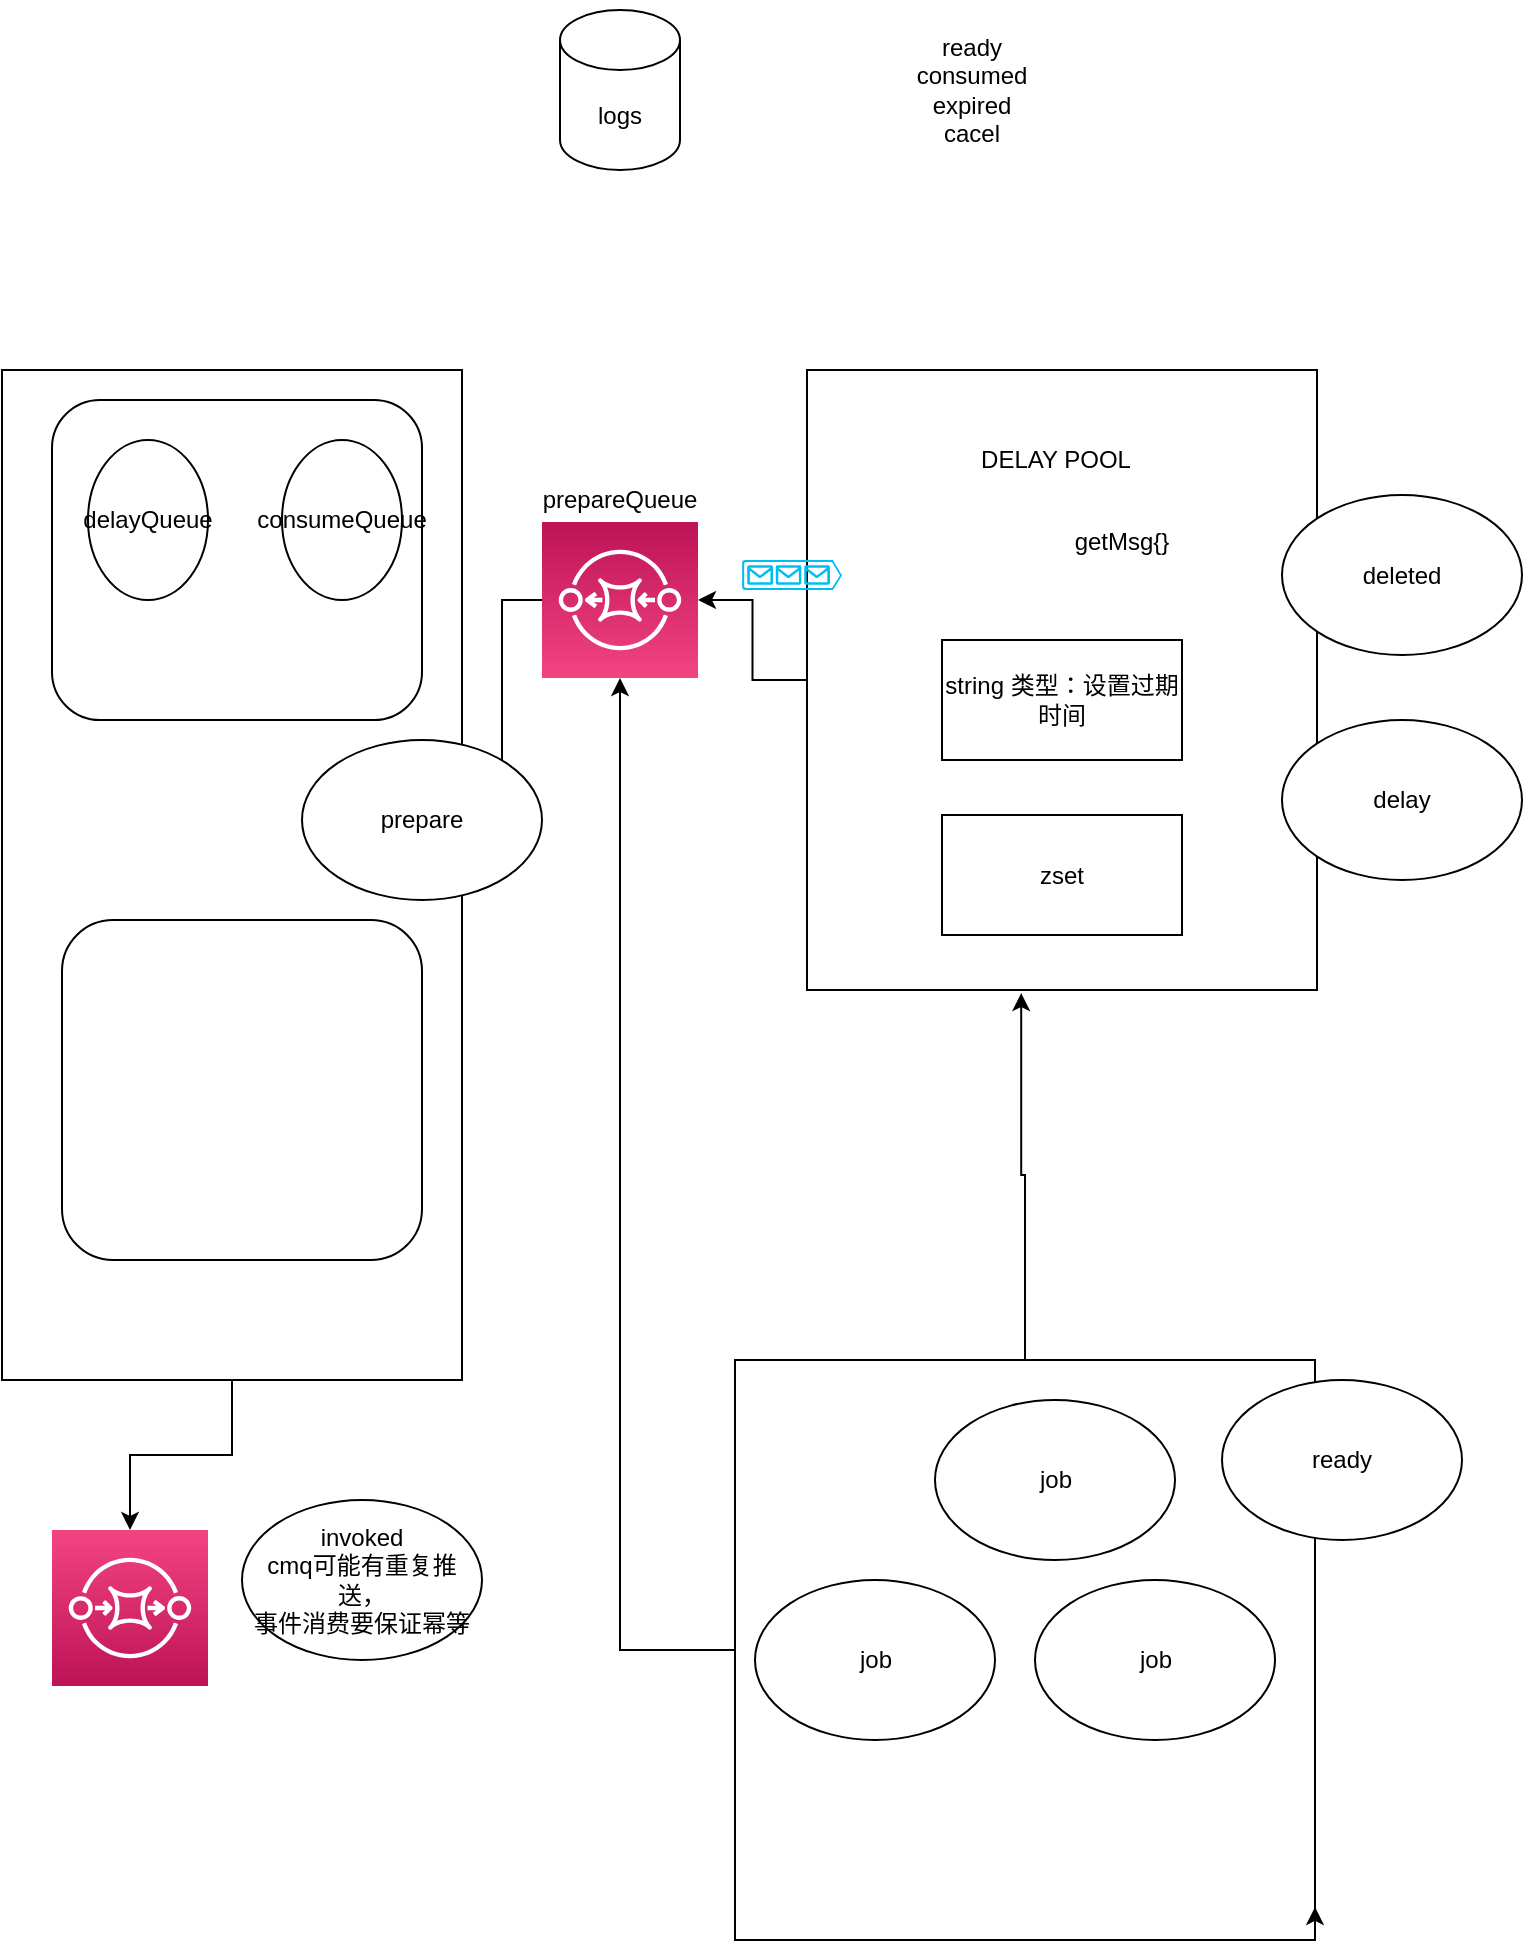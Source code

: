 <mxfile>
    <diagram id="xDz-xyIVcKuUOU71JBhZ" name="Page-1">
        <mxGraphModel dx="864" dy="1827" grid="1" gridSize="10" guides="1" tooltips="1" connect="1" arrows="1" fold="1" page="1" pageScale="1" pageWidth="827" pageHeight="1169" math="0" shadow="0">
            <root>
                <mxCell id="0"/>
                <mxCell id="1" parent="0"/>
                <mxCell id="18" style="edgeStyle=orthogonalEdgeStyle;rounded=0;orthogonalLoop=1;jettySize=auto;html=1;entryX=0;entryY=0.5;entryDx=0;entryDy=0;entryPerimeter=0;" edge="1" parent="1" source="14" target="16">
                    <mxGeometry relative="1" as="geometry"/>
                </mxCell>
                <mxCell id="14" value="" style="rounded=0;whiteSpace=wrap;html=1;" vertex="1" parent="1">
                    <mxGeometry x="562.5" y="5" width="255" height="310" as="geometry"/>
                </mxCell>
                <mxCell id="12" value="string 类型：设置过期时间" style="rounded=0;whiteSpace=wrap;html=1;" vertex="1" parent="1">
                    <mxGeometry x="630" y="140" width="120" height="60" as="geometry"/>
                </mxCell>
                <mxCell id="13" value="zset" style="rounded=0;whiteSpace=wrap;html=1;" vertex="1" parent="1">
                    <mxGeometry x="630" y="227.5" width="120" height="60" as="geometry"/>
                </mxCell>
                <mxCell id="15" value="" style="verticalLabelPosition=bottom;html=1;verticalAlign=top;align=center;strokeColor=none;fillColor=#00BEF2;shape=mxgraph.azure.queue_generic;pointerEvents=1;" vertex="1" parent="1">
                    <mxGeometry x="530" y="100" width="50" height="15" as="geometry"/>
                </mxCell>
                <mxCell id="19" style="edgeStyle=orthogonalEdgeStyle;rounded=0;orthogonalLoop=1;jettySize=auto;html=1;" edge="1" parent="1" source="16" target="20">
                    <mxGeometry relative="1" as="geometry">
                        <mxPoint x="280" y="120" as="targetPoint"/>
                    </mxGeometry>
                </mxCell>
                <mxCell id="16" value="" style="points=[[0,0,0],[0.25,0,0],[0.5,0,0],[0.75,0,0],[1,0,0],[0,1,0],[0.25,1,0],[0.5,1,0],[0.75,1,0],[1,1,0],[0,0.25,0],[0,0.5,0],[0,0.75,0],[1,0.25,0],[1,0.5,0],[1,0.75,0]];outlineConnect=0;fontColor=#232F3E;gradientColor=#F34482;gradientDirection=north;fillColor=#BC1356;strokeColor=#ffffff;dashed=0;verticalLabelPosition=bottom;verticalAlign=top;align=center;html=1;fontSize=12;fontStyle=0;aspect=fixed;shape=mxgraph.aws4.resourceIcon;resIcon=mxgraph.aws4.sqs;rotation=-180;" vertex="1" parent="1">
                    <mxGeometry x="430" y="81" width="78" height="78" as="geometry"/>
                </mxCell>
                <mxCell id="34" style="edgeStyle=orthogonalEdgeStyle;rounded=0;orthogonalLoop=1;jettySize=auto;html=1;exitX=0.5;exitY=1;exitDx=0;exitDy=0;entryX=0.5;entryY=0;entryDx=0;entryDy=0;entryPerimeter=0;" edge="1" parent="1" source="20" target="33">
                    <mxGeometry relative="1" as="geometry"/>
                </mxCell>
                <mxCell id="20" value="" style="rounded=0;whiteSpace=wrap;html=1;" vertex="1" parent="1">
                    <mxGeometry x="160" y="5" width="230" height="505" as="geometry"/>
                </mxCell>
                <mxCell id="21" value="" style="rounded=1;whiteSpace=wrap;html=1;" vertex="1" parent="1">
                    <mxGeometry x="185" y="20" width="185" height="160" as="geometry"/>
                </mxCell>
                <mxCell id="22" value="" style="rounded=1;whiteSpace=wrap;html=1;" vertex="1" parent="1">
                    <mxGeometry x="190" y="280" width="180" height="170" as="geometry"/>
                </mxCell>
                <mxCell id="30" style="edgeStyle=orthogonalEdgeStyle;rounded=0;orthogonalLoop=1;jettySize=auto;html=1;entryX=0.42;entryY=1.005;entryDx=0;entryDy=0;entryPerimeter=0;" edge="1" parent="1" source="23" target="14">
                    <mxGeometry relative="1" as="geometry"/>
                </mxCell>
                <mxCell id="49" style="edgeStyle=orthogonalEdgeStyle;rounded=0;orthogonalLoop=1;jettySize=auto;html=1;entryX=0.5;entryY=0;entryDx=0;entryDy=0;entryPerimeter=0;" edge="1" parent="1" source="23" target="16">
                    <mxGeometry relative="1" as="geometry">
                        <mxPoint x="480" y="230" as="targetPoint"/>
                    </mxGeometry>
                </mxCell>
                <mxCell id="23" value="" style="whiteSpace=wrap;html=1;aspect=fixed;" vertex="1" parent="1">
                    <mxGeometry x="526.5" y="500" width="290" height="290" as="geometry"/>
                </mxCell>
                <mxCell id="25" value="job" style="ellipse;whiteSpace=wrap;html=1;" vertex="1" parent="1">
                    <mxGeometry x="536.5" y="610" width="120" height="80" as="geometry"/>
                </mxCell>
                <mxCell id="26" value="job" style="ellipse;whiteSpace=wrap;html=1;" vertex="1" parent="1">
                    <mxGeometry x="626.5" y="520" width="120" height="80" as="geometry"/>
                </mxCell>
                <mxCell id="27" value="job" style="ellipse;whiteSpace=wrap;html=1;" vertex="1" parent="1">
                    <mxGeometry x="676.5" y="610" width="120" height="80" as="geometry"/>
                </mxCell>
                <mxCell id="33" value="" style="points=[[0,0,0],[0.25,0,0],[0.5,0,0],[0.75,0,0],[1,0,0],[0,1,0],[0.25,1,0],[0.5,1,0],[0.75,1,0],[1,1,0],[0,0.25,0],[0,0.5,0],[0,0.75,0],[1,0.25,0],[1,0.5,0],[1,0.75,0]];outlineConnect=0;fontColor=#232F3E;gradientColor=#F34482;gradientDirection=north;fillColor=#BC1356;strokeColor=#ffffff;dashed=0;verticalLabelPosition=bottom;verticalAlign=top;align=center;html=1;fontSize=12;fontStyle=0;aspect=fixed;shape=mxgraph.aws4.resourceIcon;resIcon=mxgraph.aws4.sqs;" vertex="1" parent="1">
                    <mxGeometry x="185" y="585" width="78" height="78" as="geometry"/>
                </mxCell>
                <mxCell id="35" value="delayQueue" style="ellipse;whiteSpace=wrap;html=1;" vertex="1" parent="1">
                    <mxGeometry x="203" y="40" width="60" height="80" as="geometry"/>
                </mxCell>
                <mxCell id="36" value="consumeQueue" style="ellipse;whiteSpace=wrap;html=1;" vertex="1" parent="1">
                    <mxGeometry x="300" y="40" width="60" height="80" as="geometry"/>
                </mxCell>
                <mxCell id="38" value="logs" style="shape=cylinder3;whiteSpace=wrap;html=1;boundedLbl=1;backgroundOutline=1;size=15;" vertex="1" parent="1">
                    <mxGeometry x="439" y="-175" width="60" height="80" as="geometry"/>
                </mxCell>
                <mxCell id="39" value="ready&lt;br&gt;consumed&lt;br&gt;expired&lt;br&gt;cacel" style="text;html=1;strokeColor=none;fillColor=none;align=center;verticalAlign=middle;whiteSpace=wrap;rounded=0;" vertex="1" parent="1">
                    <mxGeometry x="550" y="-180" width="190" height="90" as="geometry"/>
                </mxCell>
                <mxCell id="40" style="edgeStyle=orthogonalEdgeStyle;rounded=0;orthogonalLoop=1;jettySize=auto;html=1;exitX=0.5;exitY=1;exitDx=0;exitDy=0;" edge="1" parent="1" source="23" target="23">
                    <mxGeometry relative="1" as="geometry"/>
                </mxCell>
                <mxCell id="41" style="edgeStyle=orthogonalEdgeStyle;rounded=0;orthogonalLoop=1;jettySize=auto;html=1;exitX=1;exitY=1;exitDx=0;exitDy=0;entryX=1;entryY=0.943;entryDx=0;entryDy=0;entryPerimeter=0;" edge="1" parent="1" source="23" target="23">
                    <mxGeometry relative="1" as="geometry"/>
                </mxCell>
                <mxCell id="43" value="delay" style="ellipse;whiteSpace=wrap;html=1;" vertex="1" parent="1">
                    <mxGeometry x="800" y="180" width="120" height="80" as="geometry"/>
                </mxCell>
                <mxCell id="45" value="invoked&lt;br&gt;cmq可能有重复推送，&lt;br&gt;事件消费要保证幂等" style="ellipse;whiteSpace=wrap;html=1;" vertex="1" parent="1">
                    <mxGeometry x="280" y="570" width="120" height="80" as="geometry"/>
                </mxCell>
                <mxCell id="46" value="deleted" style="ellipse;whiteSpace=wrap;html=1;" vertex="1" parent="1">
                    <mxGeometry x="800" y="67.5" width="120" height="80" as="geometry"/>
                </mxCell>
                <mxCell id="47" value="prepare" style="ellipse;whiteSpace=wrap;html=1;" vertex="1" parent="1">
                    <mxGeometry x="310" y="190" width="120" height="80" as="geometry"/>
                </mxCell>
                <mxCell id="48" value="ready" style="ellipse;whiteSpace=wrap;html=1;" vertex="1" parent="1">
                    <mxGeometry x="770" y="510" width="120" height="80" as="geometry"/>
                </mxCell>
                <mxCell id="50" value="DELAY POOL" style="text;html=1;strokeColor=none;fillColor=none;align=center;verticalAlign=middle;whiteSpace=wrap;rounded=0;" vertex="1" parent="1">
                    <mxGeometry x="646.5" y="40" width="80" height="20" as="geometry"/>
                </mxCell>
                <mxCell id="51" value="getMsg{}" style="text;html=1;strokeColor=none;fillColor=none;align=center;verticalAlign=middle;whiteSpace=wrap;rounded=0;" vertex="1" parent="1">
                    <mxGeometry x="700" y="81" width="40" height="20" as="geometry"/>
                </mxCell>
                <mxCell id="52" value="prepareQueue" style="text;html=1;strokeColor=none;fillColor=none;align=center;verticalAlign=middle;whiteSpace=wrap;rounded=0;" vertex="1" parent="1">
                    <mxGeometry x="449" y="60" width="40" height="20" as="geometry"/>
                </mxCell>
            </root>
        </mxGraphModel>
    </diagram>
</mxfile>